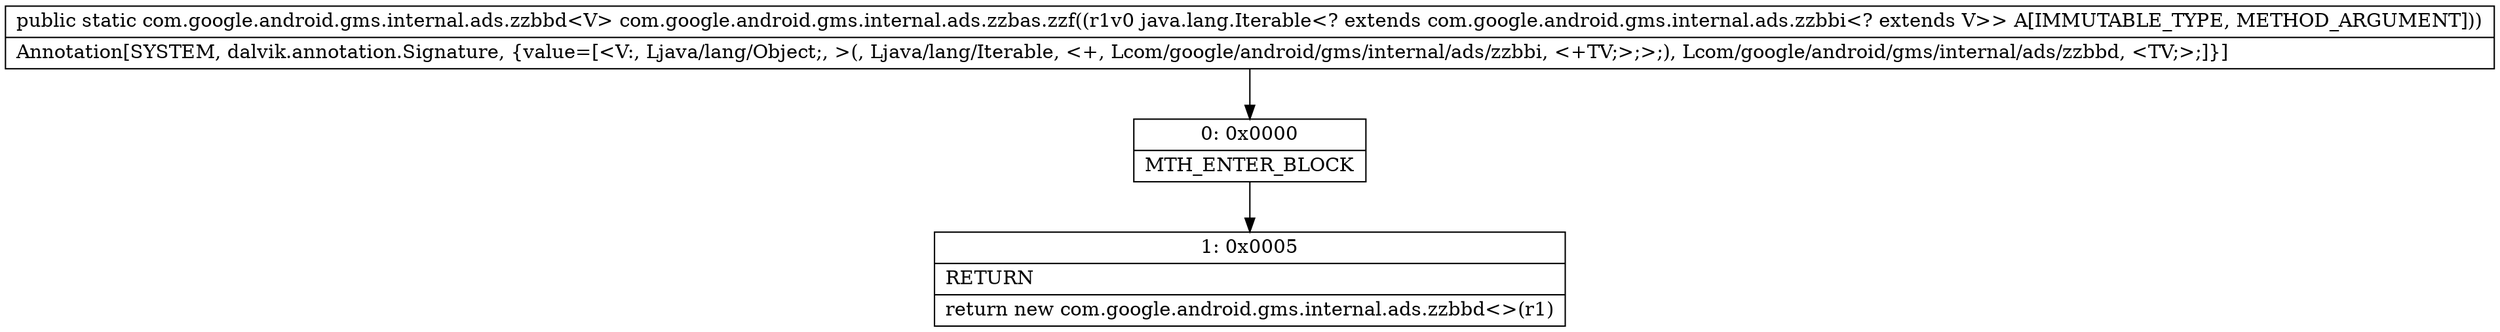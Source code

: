 digraph "CFG forcom.google.android.gms.internal.ads.zzbas.zzf(Ljava\/lang\/Iterable;)Lcom\/google\/android\/gms\/internal\/ads\/zzbbd;" {
Node_0 [shape=record,label="{0\:\ 0x0000|MTH_ENTER_BLOCK\l}"];
Node_1 [shape=record,label="{1\:\ 0x0005|RETURN\l|return new com.google.android.gms.internal.ads.zzbbd\<\>(r1)\l}"];
MethodNode[shape=record,label="{public static com.google.android.gms.internal.ads.zzbbd\<V\> com.google.android.gms.internal.ads.zzbas.zzf((r1v0 java.lang.Iterable\<? extends com.google.android.gms.internal.ads.zzbbi\<? extends V\>\> A[IMMUTABLE_TYPE, METHOD_ARGUMENT]))  | Annotation[SYSTEM, dalvik.annotation.Signature, \{value=[\<V:, Ljava\/lang\/Object;, \>(, Ljava\/lang\/Iterable, \<+, Lcom\/google\/android\/gms\/internal\/ads\/zzbbi, \<+TV;\>;\>;), Lcom\/google\/android\/gms\/internal\/ads\/zzbbd, \<TV;\>;]\}]\l}"];
MethodNode -> Node_0;
Node_0 -> Node_1;
}

